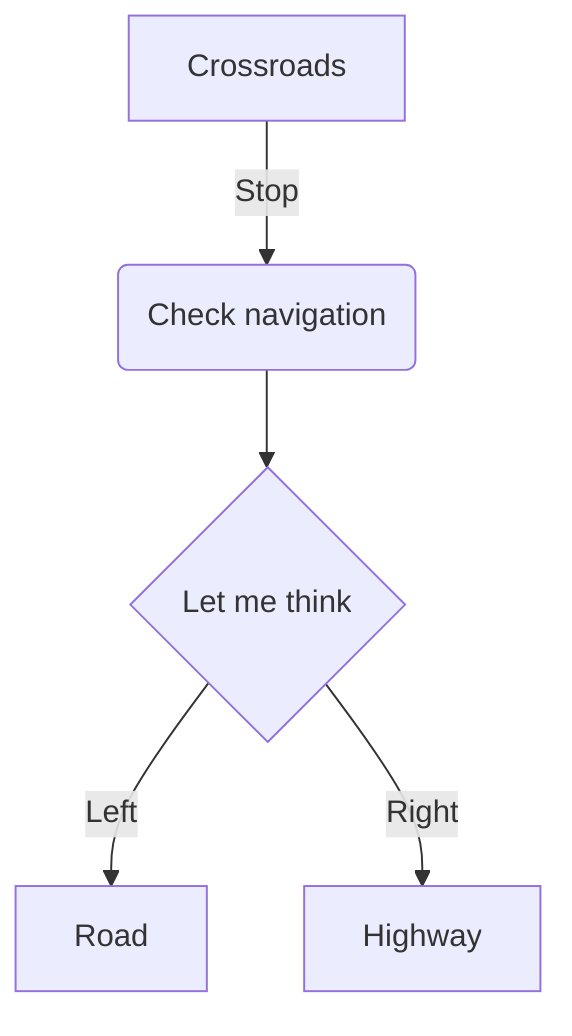 flowchart TD
    A[Crossroads] --> |Stop| B(Check navigation)
    B --> C{Let me think}
    C --> |Left| D[Road]
    C --> |Right| E[Highway]